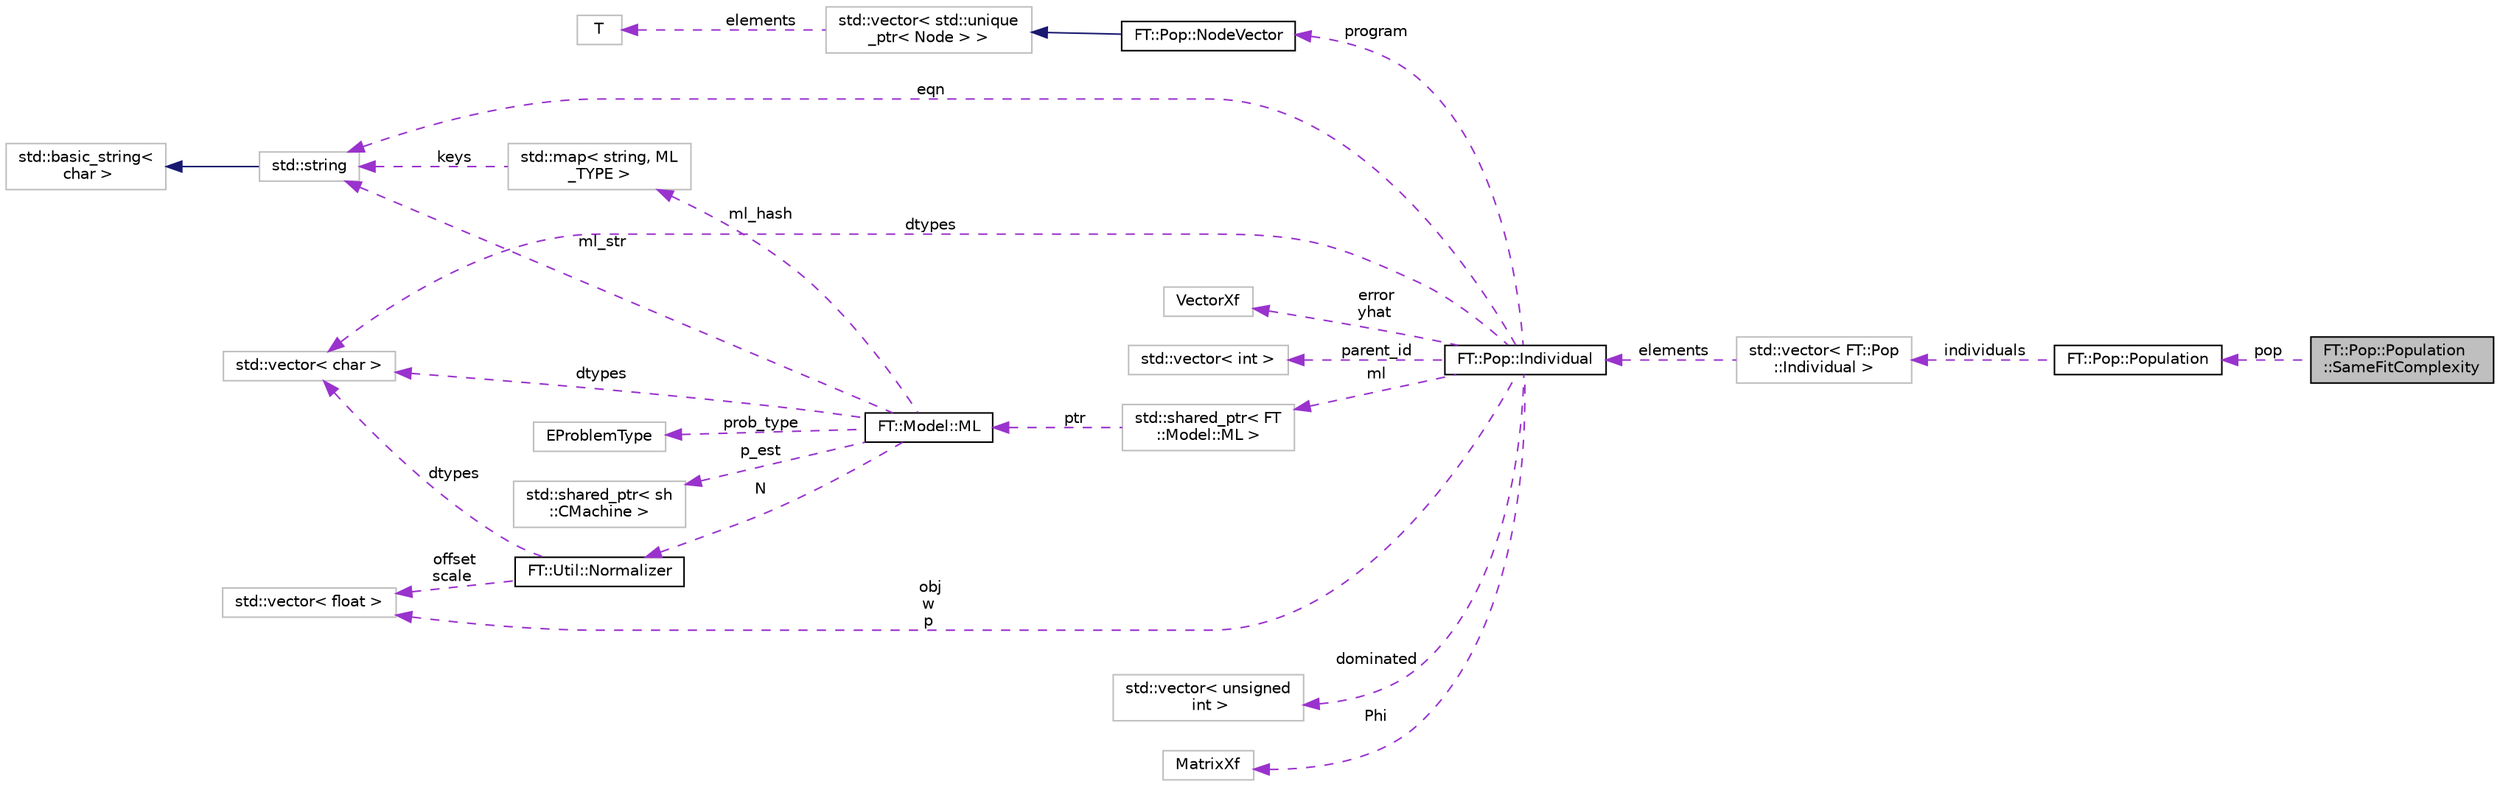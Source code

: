 digraph "FT::Pop::Population::SameFitComplexity"
{
 // LATEX_PDF_SIZE
  edge [fontname="Helvetica",fontsize="10",labelfontname="Helvetica",labelfontsize="10"];
  node [fontname="Helvetica",fontsize="10",shape=record];
  rankdir="LR";
  Node1 [label="FT::Pop::Population\l::SameFitComplexity",height=0.2,width=0.4,color="black", fillcolor="grey75", style="filled", fontcolor="black",tooltip="check for same fitness and complexity to filter uniqueness."];
  Node2 -> Node1 [dir="back",color="darkorchid3",fontsize="10",style="dashed",label=" pop" ,fontname="Helvetica"];
  Node2 [label="FT::Pop::Population",height=0.2,width=0.4,color="black", fillcolor="white", style="filled",URL="$d6/d5f/structFT_1_1Pop_1_1Population.html",tooltip="Defines a population of programs and functions for constructing them."];
  Node3 -> Node2 [dir="back",color="darkorchid3",fontsize="10",style="dashed",label=" individuals" ,fontname="Helvetica"];
  Node3 [label="std::vector\< FT::Pop\l::Individual \>",height=0.2,width=0.4,color="grey75", fillcolor="white", style="filled",tooltip=" "];
  Node4 -> Node3 [dir="back",color="darkorchid3",fontsize="10",style="dashed",label=" elements" ,fontname="Helvetica"];
  Node4 [label="FT::Pop::Individual",height=0.2,width=0.4,color="black", fillcolor="white", style="filled",URL="$da/def/classFT_1_1Pop_1_1Individual.html",tooltip="individual programs in the population"];
  Node5 -> Node4 [dir="back",color="darkorchid3",fontsize="10",style="dashed",label=" program" ,fontname="Helvetica"];
  Node5 [label="FT::Pop::NodeVector",height=0.2,width=0.4,color="black", fillcolor="white", style="filled",URL="$d5/daf/structFT_1_1Pop_1_1NodeVector.html",tooltip="an extension of a vector of unique pointers to nodes"];
  Node6 -> Node5 [dir="back",color="midnightblue",fontsize="10",style="solid",fontname="Helvetica"];
  Node6 [label="std::vector\< std::unique\l_ptr\< Node \> \>",height=0.2,width=0.4,color="grey75", fillcolor="white", style="filled",tooltip="STL class."];
  Node7 -> Node6 [dir="back",color="darkorchid3",fontsize="10",style="dashed",label=" elements" ,fontname="Helvetica"];
  Node7 [label="T",height=0.2,width=0.4,color="grey75", fillcolor="white", style="filled",tooltip=" "];
  Node8 -> Node4 [dir="back",color="darkorchid3",fontsize="10",style="dashed",label=" dtypes" ,fontname="Helvetica"];
  Node8 [label="std::vector\< char \>",height=0.2,width=0.4,color="grey75", fillcolor="white", style="filled",tooltip=" "];
  Node9 -> Node4 [dir="back",color="darkorchid3",fontsize="10",style="dashed",label=" eqn" ,fontname="Helvetica"];
  Node9 [label="std::string",height=0.2,width=0.4,color="grey75", fillcolor="white", style="filled",tooltip="STL class."];
  Node10 -> Node9 [dir="back",color="midnightblue",fontsize="10",style="solid",fontname="Helvetica"];
  Node10 [label="std::basic_string\<\l char \>",height=0.2,width=0.4,color="grey75", fillcolor="white", style="filled",tooltip="STL class."];
  Node11 -> Node4 [dir="back",color="darkorchid3",fontsize="10",style="dashed",label=" error\nyhat" ,fontname="Helvetica"];
  Node11 [label="VectorXf",height=0.2,width=0.4,color="grey75", fillcolor="white", style="filled",tooltip=" "];
  Node12 -> Node4 [dir="back",color="darkorchid3",fontsize="10",style="dashed",label=" parent_id" ,fontname="Helvetica"];
  Node12 [label="std::vector\< int \>",height=0.2,width=0.4,color="grey75", fillcolor="white", style="filled",tooltip=" "];
  Node13 -> Node4 [dir="back",color="darkorchid3",fontsize="10",style="dashed",label=" obj\nw\np" ,fontname="Helvetica"];
  Node13 [label="std::vector\< float \>",height=0.2,width=0.4,color="grey75", fillcolor="white", style="filled",tooltip=" "];
  Node14 -> Node4 [dir="back",color="darkorchid3",fontsize="10",style="dashed",label=" ml" ,fontname="Helvetica"];
  Node14 [label="std::shared_ptr\< FT\l::Model::ML \>",height=0.2,width=0.4,color="grey75", fillcolor="white", style="filled",tooltip=" "];
  Node15 -> Node14 [dir="back",color="darkorchid3",fontsize="10",style="dashed",label=" ptr" ,fontname="Helvetica"];
  Node15 [label="FT::Model::ML",height=0.2,width=0.4,color="black", fillcolor="white", style="filled",URL="$dd/d6f/classFT_1_1Model_1_1ML.html",tooltip="class that specifies the machine learning algorithm to pair with Feat."];
  Node8 -> Node15 [dir="back",color="darkorchid3",fontsize="10",style="dashed",label=" dtypes" ,fontname="Helvetica"];
  Node16 -> Node15 [dir="back",color="darkorchid3",fontsize="10",style="dashed",label=" N" ,fontname="Helvetica"];
  Node16 [label="FT::Util::Normalizer",height=0.2,width=0.4,color="black", fillcolor="white", style="filled",URL="$dd/d51/structFT_1_1Util_1_1Normalizer.html",tooltip="normalizes a matrix to unit variance, 0 mean centered."];
  Node8 -> Node16 [dir="back",color="darkorchid3",fontsize="10",style="dashed",label=" dtypes" ,fontname="Helvetica"];
  Node13 -> Node16 [dir="back",color="darkorchid3",fontsize="10",style="dashed",label=" offset\nscale" ,fontname="Helvetica"];
  Node17 -> Node15 [dir="back",color="darkorchid3",fontsize="10",style="dashed",label=" prob_type" ,fontname="Helvetica"];
  Node17 [label="EProblemType",height=0.2,width=0.4,color="grey75", fillcolor="white", style="filled",tooltip=" "];
  Node18 -> Node15 [dir="back",color="darkorchid3",fontsize="10",style="dashed",label=" p_est" ,fontname="Helvetica"];
  Node18 [label="std::shared_ptr\< sh\l::CMachine \>",height=0.2,width=0.4,color="grey75", fillcolor="white", style="filled",tooltip=" "];
  Node9 -> Node15 [dir="back",color="darkorchid3",fontsize="10",style="dashed",label=" ml_str" ,fontname="Helvetica"];
  Node19 -> Node15 [dir="back",color="darkorchid3",fontsize="10",style="dashed",label=" ml_hash" ,fontname="Helvetica"];
  Node19 [label="std::map\< string, ML\l_TYPE \>",height=0.2,width=0.4,color="grey75", fillcolor="white", style="filled",tooltip=" "];
  Node9 -> Node19 [dir="back",color="darkorchid3",fontsize="10",style="dashed",label=" keys" ,fontname="Helvetica"];
  Node20 -> Node4 [dir="back",color="darkorchid3",fontsize="10",style="dashed",label=" dominated" ,fontname="Helvetica"];
  Node20 [label="std::vector\< unsigned\l int \>",height=0.2,width=0.4,color="grey75", fillcolor="white", style="filled",tooltip=" "];
  Node21 -> Node4 [dir="back",color="darkorchid3",fontsize="10",style="dashed",label=" Phi" ,fontname="Helvetica"];
  Node21 [label="MatrixXf",height=0.2,width=0.4,color="grey75", fillcolor="white", style="filled",tooltip=" "];
}
